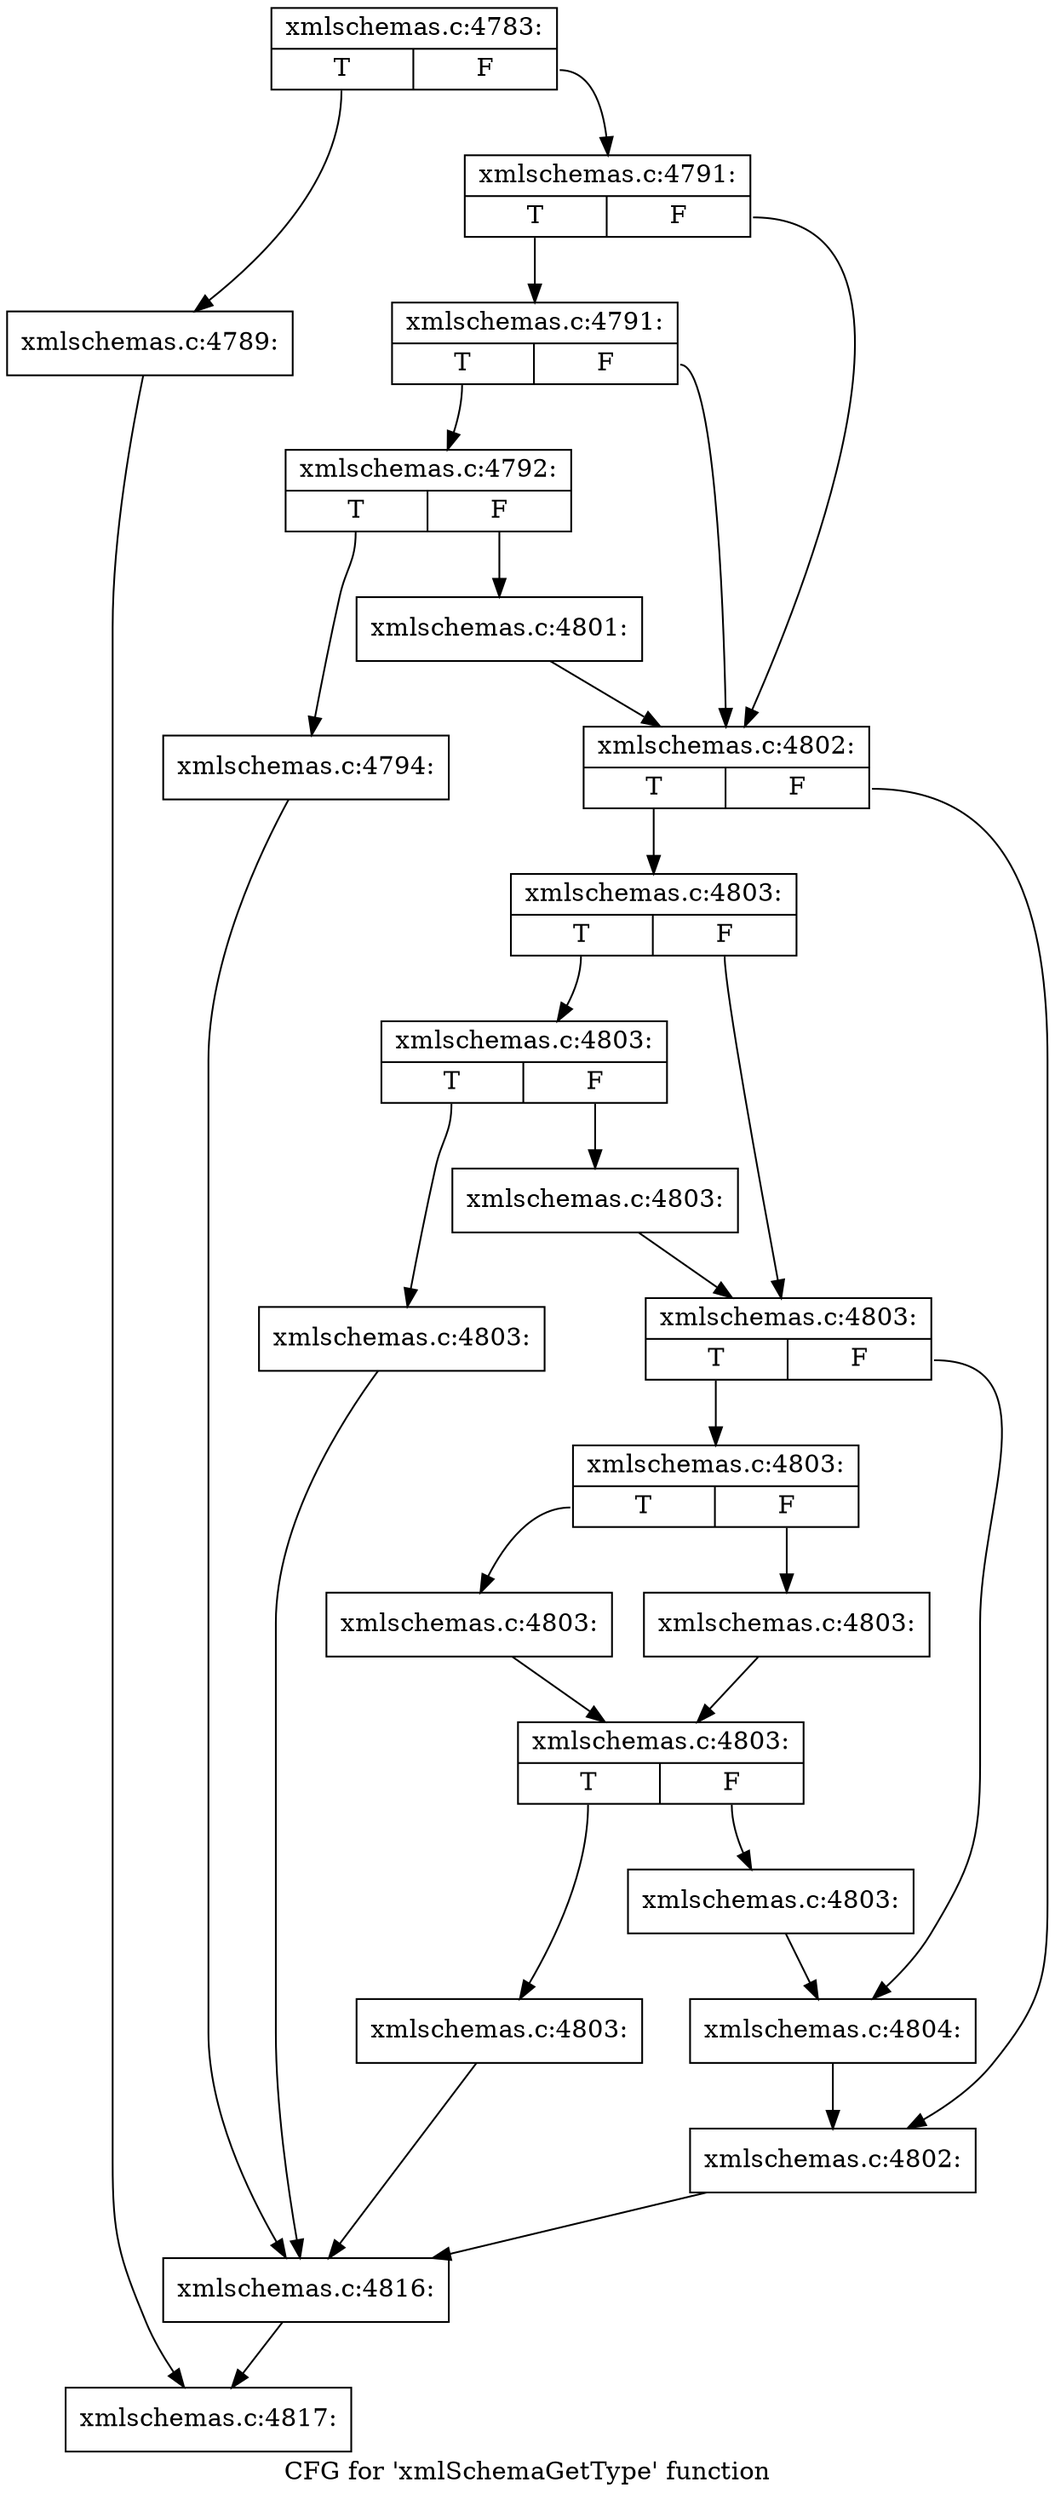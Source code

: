 digraph "CFG for 'xmlSchemaGetType' function" {
	label="CFG for 'xmlSchemaGetType' function";

	Node0x5064c70 [shape=record,label="{xmlschemas.c:4783:|{<s0>T|<s1>F}}"];
	Node0x5064c70:s0 -> Node0x506d7f0;
	Node0x5064c70:s1 -> Node0x506d840;
	Node0x506d7f0 [shape=record,label="{xmlschemas.c:4789:}"];
	Node0x506d7f0 -> Node0x506ca70;
	Node0x506d840 [shape=record,label="{xmlschemas.c:4791:|{<s0>T|<s1>F}}"];
	Node0x506d840:s0 -> Node0x506dd40;
	Node0x506d840:s1 -> Node0x506dcf0;
	Node0x506dd40 [shape=record,label="{xmlschemas.c:4791:|{<s0>T|<s1>F}}"];
	Node0x506dd40:s0 -> Node0x506dca0;
	Node0x506dd40:s1 -> Node0x506dcf0;
	Node0x506dca0 [shape=record,label="{xmlschemas.c:4792:|{<s0>T|<s1>F}}"];
	Node0x506dca0:s0 -> Node0x506e6a0;
	Node0x506dca0:s1 -> Node0x506e6f0;
	Node0x506e6a0 [shape=record,label="{xmlschemas.c:4794:}"];
	Node0x506e6a0 -> Node0x506e8e0;
	Node0x506e6f0 [shape=record,label="{xmlschemas.c:4801:}"];
	Node0x506e6f0 -> Node0x506dcf0;
	Node0x506dcf0 [shape=record,label="{xmlschemas.c:4802:|{<s0>T|<s1>F}}"];
	Node0x506dcf0:s0 -> Node0x506f430;
	Node0x506dcf0:s1 -> Node0x506f480;
	Node0x506f430 [shape=record,label="{xmlschemas.c:4803:|{<s0>T|<s1>F}}"];
	Node0x506f430:s0 -> Node0x506f810;
	Node0x506f430:s1 -> Node0x506f860;
	Node0x506f810 [shape=record,label="{xmlschemas.c:4803:|{<s0>T|<s1>F}}"];
	Node0x506f810:s0 -> Node0x5070500;
	Node0x506f810:s1 -> Node0x5070a60;
	Node0x5070500 [shape=record,label="{xmlschemas.c:4803:}"];
	Node0x5070500 -> Node0x506e8e0;
	Node0x5070a60 [shape=record,label="{xmlschemas.c:4803:}"];
	Node0x5070a60 -> Node0x506f860;
	Node0x506f860 [shape=record,label="{xmlschemas.c:4803:|{<s0>T|<s1>F}}"];
	Node0x506f860:s0 -> Node0x5070ce0;
	Node0x506f860:s1 -> Node0x5070d30;
	Node0x5070ce0 [shape=record,label="{xmlschemas.c:4803:|{<s0>T|<s1>F}}"];
	Node0x5070ce0:s0 -> Node0x5071510;
	Node0x5070ce0:s1 -> Node0x50715b0;
	Node0x5071510 [shape=record,label="{xmlschemas.c:4803:}"];
	Node0x5071510 -> Node0x5071560;
	Node0x50715b0 [shape=record,label="{xmlschemas.c:4803:}"];
	Node0x50715b0 -> Node0x5071560;
	Node0x5071560 [shape=record,label="{xmlschemas.c:4803:|{<s0>T|<s1>F}}"];
	Node0x5071560:s0 -> Node0x5071df0;
	Node0x5071560:s1 -> Node0x5071e40;
	Node0x5071df0 [shape=record,label="{xmlschemas.c:4803:}"];
	Node0x5071df0 -> Node0x506e8e0;
	Node0x5071e40 [shape=record,label="{xmlschemas.c:4803:}"];
	Node0x5071e40 -> Node0x5070d30;
	Node0x5070d30 [shape=record,label="{xmlschemas.c:4804:}"];
	Node0x5070d30 -> Node0x506f480;
	Node0x506f480 [shape=record,label="{xmlschemas.c:4802:}"];
	Node0x506f480 -> Node0x506e8e0;
	Node0x506e8e0 [shape=record,label="{xmlschemas.c:4816:}"];
	Node0x506e8e0 -> Node0x506ca70;
	Node0x506ca70 [shape=record,label="{xmlschemas.c:4817:}"];
}
